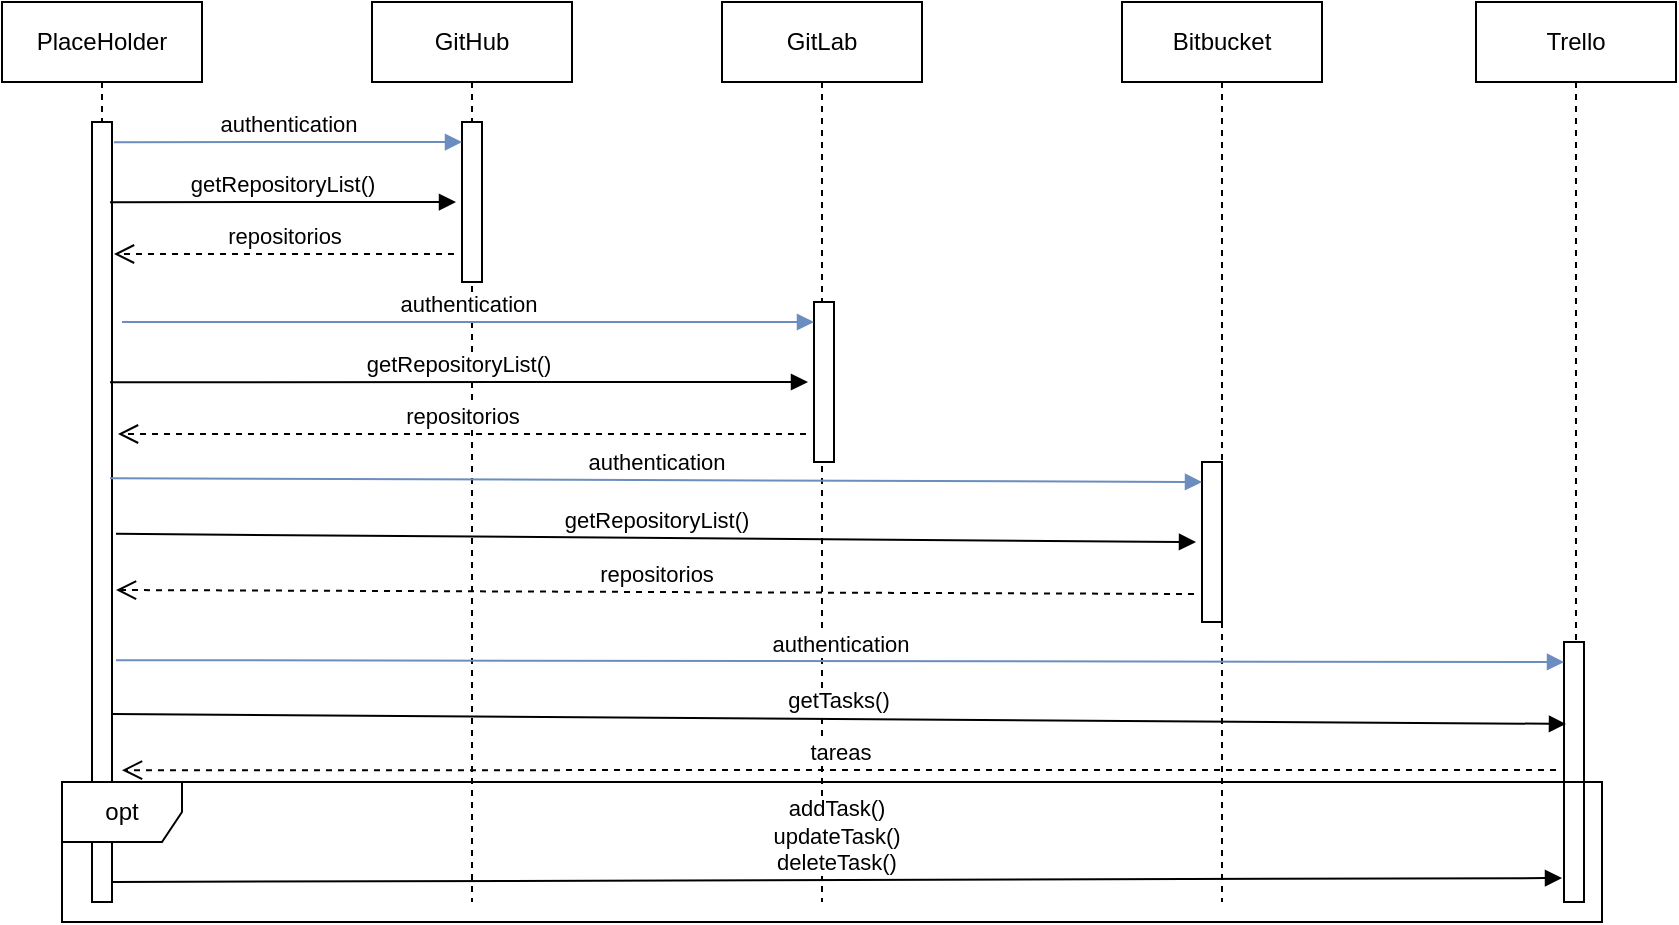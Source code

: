 <mxfile version="10.6.1" type="github"><diagram id="ZIoIpMizi4walN5bfE7S" name="Page-1"><mxGraphModel dx="1394" dy="793" grid="1" gridSize="10" guides="1" tooltips="1" connect="1" arrows="1" fold="1" page="1" pageScale="1" pageWidth="827" pageHeight="1169" math="0" shadow="0"><root><mxCell id="0"/><mxCell id="1" parent="0"/><mxCell id="HCpFyMLnzRyPgxJzAYpx-10" value="PlaceHolder" style="shape=umlLifeline;perimeter=lifelinePerimeter;whiteSpace=wrap;html=1;container=1;collapsible=0;recursiveResize=0;outlineConnect=0;fillColor=#FFFFFF;gradientColor=none;" vertex="1" parent="1"><mxGeometry x="40" y="30" width="100" height="450" as="geometry"/></mxCell><mxCell id="HCpFyMLnzRyPgxJzAYpx-16" value="" style="html=1;points=[];perimeter=orthogonalPerimeter;fillColor=#FFFFFF;gradientColor=none;" vertex="1" parent="HCpFyMLnzRyPgxJzAYpx-10"><mxGeometry x="45" y="60" width="10" height="240" as="geometry"/></mxCell><mxCell id="HCpFyMLnzRyPgxJzAYpx-46" value="" style="html=1;points=[];perimeter=orthogonalPerimeter;fillColor=#FFFFFF;gradientColor=none;" vertex="1" parent="HCpFyMLnzRyPgxJzAYpx-10"><mxGeometry x="45" y="60" width="10" height="390" as="geometry"/></mxCell><mxCell id="HCpFyMLnzRyPgxJzAYpx-12" value="GitHub" style="shape=umlLifeline;perimeter=lifelinePerimeter;whiteSpace=wrap;html=1;container=1;collapsible=0;recursiveResize=0;outlineConnect=0;fillColor=#FFFFFF;gradientColor=none;" vertex="1" parent="1"><mxGeometry x="225" y="30" width="100" height="450" as="geometry"/></mxCell><mxCell id="HCpFyMLnzRyPgxJzAYpx-23" value="" style="html=1;points=[];perimeter=orthogonalPerimeter;fillColor=#FFFFFF;gradientColor=none;" vertex="1" parent="HCpFyMLnzRyPgxJzAYpx-12"><mxGeometry x="45" y="60" width="10" height="80" as="geometry"/></mxCell><mxCell id="HCpFyMLnzRyPgxJzAYpx-13" value="GitLab" style="shape=umlLifeline;perimeter=lifelinePerimeter;whiteSpace=wrap;html=1;container=1;collapsible=0;recursiveResize=0;outlineConnect=0;fillColor=#FFFFFF;gradientColor=none;" vertex="1" parent="1"><mxGeometry x="400" y="30" width="100" height="450" as="geometry"/></mxCell><mxCell id="HCpFyMLnzRyPgxJzAYpx-32" value="" style="html=1;points=[];perimeter=orthogonalPerimeter;fillColor=#FFFFFF;gradientColor=none;" vertex="1" parent="HCpFyMLnzRyPgxJzAYpx-13"><mxGeometry x="46" y="150" width="10" height="80" as="geometry"/></mxCell><mxCell id="HCpFyMLnzRyPgxJzAYpx-33" value="authentication" style="html=1;verticalAlign=bottom;endArrow=block;entryX=0;entryY=0;fillColor=#dae8fc;strokeColor=#6c8ebf;rounded=1;" edge="1" parent="HCpFyMLnzRyPgxJzAYpx-13"><mxGeometry relative="1" as="geometry"><mxPoint x="-300" y="160" as="sourcePoint"/><mxPoint x="46" y="160" as="targetPoint"/></mxGeometry></mxCell><mxCell id="HCpFyMLnzRyPgxJzAYpx-14" value="Bitbucket" style="shape=umlLifeline;perimeter=lifelinePerimeter;whiteSpace=wrap;html=1;container=1;collapsible=0;recursiveResize=0;outlineConnect=0;fillColor=#FFFFFF;gradientColor=none;" vertex="1" parent="1"><mxGeometry x="600" y="30" width="100" height="450" as="geometry"/></mxCell><mxCell id="HCpFyMLnzRyPgxJzAYpx-36" value="" style="html=1;points=[];perimeter=orthogonalPerimeter;fillColor=#FFFFFF;gradientColor=none;" vertex="1" parent="HCpFyMLnzRyPgxJzAYpx-14"><mxGeometry x="40" y="230" width="10" height="80" as="geometry"/></mxCell><mxCell id="HCpFyMLnzRyPgxJzAYpx-37" value="authentication" style="html=1;verticalAlign=bottom;endArrow=block;entryX=0;entryY=0;fillColor=#dae8fc;strokeColor=#6c8ebf;rounded=1;exitX=0.9;exitY=0.742;exitDx=0;exitDy=0;exitPerimeter=0;" edge="1" parent="HCpFyMLnzRyPgxJzAYpx-14" source="HCpFyMLnzRyPgxJzAYpx-16"><mxGeometry relative="1" as="geometry"><mxPoint x="-134" y="240" as="sourcePoint"/><mxPoint x="40" y="240" as="targetPoint"/></mxGeometry></mxCell><mxCell id="HCpFyMLnzRyPgxJzAYpx-15" value="Trello" style="shape=umlLifeline;perimeter=lifelinePerimeter;whiteSpace=wrap;html=1;container=1;collapsible=0;recursiveResize=0;outlineConnect=0;fillColor=#FFFFFF;gradientColor=none;" vertex="1" parent="1"><mxGeometry x="777" y="30" width="100" height="450" as="geometry"/></mxCell><mxCell id="HCpFyMLnzRyPgxJzAYpx-42" value="" style="html=1;points=[];perimeter=orthogonalPerimeter;fillColor=#FFFFFF;gradientColor=none;" vertex="1" parent="HCpFyMLnzRyPgxJzAYpx-15"><mxGeometry x="44" y="320" width="10" height="130" as="geometry"/></mxCell><mxCell id="HCpFyMLnzRyPgxJzAYpx-43" value="authentication" style="html=1;verticalAlign=bottom;endArrow=block;entryX=0;entryY=0;fillColor=#dae8fc;strokeColor=#6c8ebf;rounded=1;exitX=1.2;exitY=0.69;exitDx=0;exitDy=0;exitPerimeter=0;" edge="1" parent="HCpFyMLnzRyPgxJzAYpx-15" source="HCpFyMLnzRyPgxJzAYpx-46"><mxGeometry relative="1" as="geometry"><mxPoint x="-502" y="328" as="sourcePoint"/><mxPoint x="44" y="330" as="targetPoint"/></mxGeometry></mxCell><mxCell id="HCpFyMLnzRyPgxJzAYpx-45" value="tareas" style="html=1;verticalAlign=bottom;endArrow=open;dashed=1;endSize=8;strokeColor=#000000;entryX=1.5;entryY=0.831;entryDx=0;entryDy=0;entryPerimeter=0;" edge="1" parent="HCpFyMLnzRyPgxJzAYpx-15" target="HCpFyMLnzRyPgxJzAYpx-46"><mxGeometry relative="1" as="geometry"><mxPoint x="40" y="384" as="sourcePoint"/><mxPoint x="-499" y="384" as="targetPoint"/></mxGeometry></mxCell><mxCell id="HCpFyMLnzRyPgxJzAYpx-18" value="authentication" style="html=1;verticalAlign=bottom;endArrow=block;entryX=0;entryY=0;fillColor=#dae8fc;strokeColor=#6c8ebf;rounded=1;exitX=1.1;exitY=0.042;exitDx=0;exitDy=0;exitPerimeter=0;" edge="1" parent="1" source="HCpFyMLnzRyPgxJzAYpx-16"><mxGeometry relative="1" as="geometry"><mxPoint x="100" y="100" as="sourcePoint"/><mxPoint x="270" y="100" as="targetPoint"/></mxGeometry></mxCell><mxCell id="HCpFyMLnzRyPgxJzAYpx-30" value="getRepositoryList()" style="html=1;verticalAlign=bottom;endArrow=block;strokeColor=#000000;entryX=-0.3;entryY=0.5;entryDx=0;entryDy=0;entryPerimeter=0;exitX=0.9;exitY=0.167;exitDx=0;exitDy=0;exitPerimeter=0;" edge="1" parent="1" source="HCpFyMLnzRyPgxJzAYpx-16" target="HCpFyMLnzRyPgxJzAYpx-23"><mxGeometry width="80" relative="1" as="geometry"><mxPoint x="100" y="130" as="sourcePoint"/><mxPoint x="230" y="150" as="targetPoint"/></mxGeometry></mxCell><mxCell id="HCpFyMLnzRyPgxJzAYpx-31" value="repositorios" style="html=1;verticalAlign=bottom;endArrow=open;dashed=1;endSize=8;strokeColor=#000000;exitX=-0.4;exitY=0.825;exitDx=0;exitDy=0;exitPerimeter=0;entryX=1.1;entryY=0.275;entryDx=0;entryDy=0;entryPerimeter=0;" edge="1" parent="1" source="HCpFyMLnzRyPgxJzAYpx-23" target="HCpFyMLnzRyPgxJzAYpx-16"><mxGeometry relative="1" as="geometry"><mxPoint x="250" y="160" as="sourcePoint"/><mxPoint x="100" y="156" as="targetPoint"/></mxGeometry></mxCell><mxCell id="HCpFyMLnzRyPgxJzAYpx-34" value="getRepositoryList()" style="html=1;verticalAlign=bottom;endArrow=block;strokeColor=#000000;entryX=-0.3;entryY=0.5;entryDx=0;entryDy=0;entryPerimeter=0;exitX=0.9;exitY=0.542;exitDx=0;exitDy=0;exitPerimeter=0;" edge="1" parent="1" target="HCpFyMLnzRyPgxJzAYpx-32" source="HCpFyMLnzRyPgxJzAYpx-16"><mxGeometry width="80" relative="1" as="geometry"><mxPoint x="270" y="220" as="sourcePoint"/><mxPoint x="406" y="240" as="targetPoint"/></mxGeometry></mxCell><mxCell id="HCpFyMLnzRyPgxJzAYpx-35" value="repositorios" style="html=1;verticalAlign=bottom;endArrow=open;dashed=1;endSize=8;strokeColor=#000000;exitX=-0.4;exitY=0.825;exitDx=0;exitDy=0;exitPerimeter=0;entryX=1.3;entryY=0.65;entryDx=0;entryDy=0;entryPerimeter=0;" edge="1" parent="1" source="HCpFyMLnzRyPgxJzAYpx-32" target="HCpFyMLnzRyPgxJzAYpx-16"><mxGeometry relative="1" as="geometry"><mxPoint x="426" y="250" as="sourcePoint"/><mxPoint x="272" y="246" as="targetPoint"/></mxGeometry></mxCell><mxCell id="HCpFyMLnzRyPgxJzAYpx-38" value="getRepositoryList()" style="html=1;verticalAlign=bottom;endArrow=block;strokeColor=#000000;entryX=-0.3;entryY=0.5;entryDx=0;entryDy=0;entryPerimeter=0;exitX=1.2;exitY=0.858;exitDx=0;exitDy=0;exitPerimeter=0;" edge="1" parent="1" target="HCpFyMLnzRyPgxJzAYpx-36" source="HCpFyMLnzRyPgxJzAYpx-16"><mxGeometry width="80" relative="1" as="geometry"><mxPoint x="464" y="300" as="sourcePoint"/><mxPoint x="600" y="320" as="targetPoint"/></mxGeometry></mxCell><mxCell id="HCpFyMLnzRyPgxJzAYpx-39" value="repositorios" style="html=1;verticalAlign=bottom;endArrow=open;dashed=1;endSize=8;strokeColor=#000000;exitX=-0.4;exitY=0.825;exitDx=0;exitDy=0;exitPerimeter=0;entryX=1.2;entryY=0.975;entryDx=0;entryDy=0;entryPerimeter=0;" edge="1" parent="1" source="HCpFyMLnzRyPgxJzAYpx-36" target="HCpFyMLnzRyPgxJzAYpx-16"><mxGeometry relative="1" as="geometry"><mxPoint x="620" y="330" as="sourcePoint"/><mxPoint x="466" y="326" as="targetPoint"/></mxGeometry></mxCell><mxCell id="HCpFyMLnzRyPgxJzAYpx-44" value="getTasks()" style="html=1;verticalAlign=bottom;endArrow=block;strokeColor=#000000;entryX=0.1;entryY=0.315;entryDx=0;entryDy=0;entryPerimeter=0;exitX=1;exitY=0.759;exitDx=0;exitDy=0;exitPerimeter=0;" edge="1" parent="1" target="HCpFyMLnzRyPgxJzAYpx-42" source="HCpFyMLnzRyPgxJzAYpx-46"><mxGeometry width="80" relative="1" as="geometry"><mxPoint x="278" y="386" as="sourcePoint"/><mxPoint x="781" y="410" as="targetPoint"/></mxGeometry></mxCell><mxCell id="HCpFyMLnzRyPgxJzAYpx-47" value="&lt;div&gt;addTask()&lt;/div&gt;&lt;div&gt;updateTask()&lt;/div&gt;&lt;div&gt;deleteTask()&lt;br&gt;&lt;/div&gt;" style="html=1;verticalAlign=bottom;endArrow=block;strokeColor=#000000;entryX=-0.1;entryY=0.908;entryDx=0;entryDy=0;entryPerimeter=0;" edge="1" parent="1" target="HCpFyMLnzRyPgxJzAYpx-42"><mxGeometry width="80" relative="1" as="geometry"><mxPoint x="95" y="470" as="sourcePoint"/><mxPoint x="175" y="470" as="targetPoint"/></mxGeometry></mxCell><mxCell id="HCpFyMLnzRyPgxJzAYpx-54" value="opt" style="shape=umlFrame;whiteSpace=wrap;html=1;fillColor=#FFFFFF;gradientColor=none;" vertex="1" parent="1"><mxGeometry x="70" y="420" width="770" height="70" as="geometry"/></mxCell></root></mxGraphModel></diagram></mxfile>